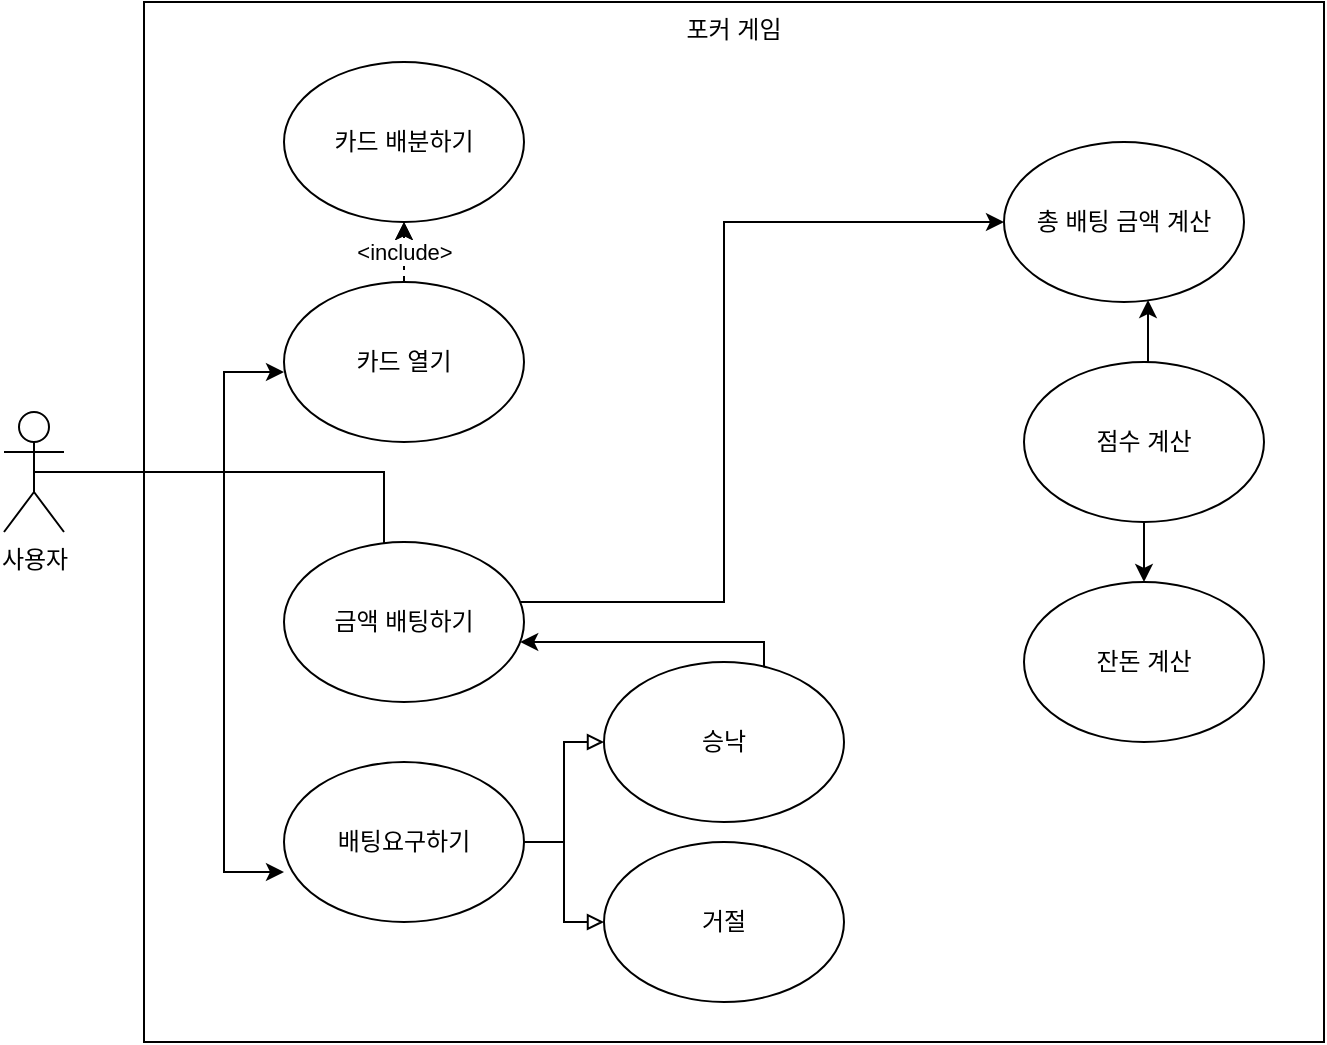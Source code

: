 <mxfile version="15.4.1" type="github">
  <diagram id="y-EOfLyRayrffuNytPgW" name="Page-1">
    <mxGraphModel dx="1182" dy="764" grid="1" gridSize="10" guides="1" tooltips="1" connect="1" arrows="1" fold="1" page="1" pageScale="1" pageWidth="827" pageHeight="1169" math="0" shadow="0">
      <root>
        <mxCell id="0" />
        <mxCell id="1" parent="0" />
        <mxCell id="BDkGL1UXGUK9MqZ0ccRs-2" value="포커 게임" style="rounded=0;whiteSpace=wrap;html=1;verticalAlign=top;" parent="1" vertex="1">
          <mxGeometry x="190" y="20" width="590" height="520" as="geometry" />
        </mxCell>
        <mxCell id="BDkGL1UXGUK9MqZ0ccRs-32" style="edgeStyle=orthogonalEdgeStyle;rounded=0;orthogonalLoop=1;jettySize=auto;html=1;exitX=0.5;exitY=0.5;exitDx=0;exitDy=0;exitPerimeter=0;fontColor=default;endArrow=classic;endFill=1;" parent="1" source="BDkGL1UXGUK9MqZ0ccRs-15" edge="1">
          <mxGeometry relative="1" as="geometry">
            <Array as="points">
              <mxPoint x="310" y="255" />
            </Array>
            <mxPoint x="310" y="305.559" as="targetPoint" />
          </mxGeometry>
        </mxCell>
        <mxCell id="BDkGL1UXGUK9MqZ0ccRs-34" style="edgeStyle=orthogonalEdgeStyle;rounded=0;orthogonalLoop=1;jettySize=auto;html=1;exitX=0.5;exitY=0.5;exitDx=0;exitDy=0;exitPerimeter=0;fontColor=default;endArrow=classic;endFill=1;" parent="1" source="BDkGL1UXGUK9MqZ0ccRs-15" edge="1">
          <mxGeometry relative="1" as="geometry">
            <Array as="points">
              <mxPoint x="230" y="255" />
              <mxPoint x="230" y="455" />
            </Array>
            <mxPoint x="260" y="455" as="targetPoint" />
          </mxGeometry>
        </mxCell>
        <mxCell id="eUcnEjtrqgw-609uE-4Z-16" style="edgeStyle=orthogonalEdgeStyle;rounded=0;orthogonalLoop=1;jettySize=auto;html=1;endArrow=classic;endFill=1;" edge="1" parent="1" source="BDkGL1UXGUK9MqZ0ccRs-15">
          <mxGeometry relative="1" as="geometry">
            <mxPoint x="260" y="205" as="targetPoint" />
            <Array as="points">
              <mxPoint x="230" y="255" />
              <mxPoint x="230" y="205" />
            </Array>
          </mxGeometry>
        </mxCell>
        <mxCell id="BDkGL1UXGUK9MqZ0ccRs-15" value="사용자" style="shape=umlActor;verticalLabelPosition=bottom;verticalAlign=top;html=1;outlineConnect=0;" parent="1" vertex="1">
          <mxGeometry x="120" y="225" width="30" height="60" as="geometry" />
        </mxCell>
        <mxCell id="eUcnEjtrqgw-609uE-4Z-12" value="&amp;lt;include&amp;gt;" style="edgeStyle=orthogonalEdgeStyle;rounded=0;orthogonalLoop=1;jettySize=auto;html=1;endArrow=classic;endFill=1;dashed=1;" edge="1" parent="1" source="BDkGL1UXGUK9MqZ0ccRs-22" target="FhCvCFaldwQa_D8-2yYc-1">
          <mxGeometry relative="1" as="geometry" />
        </mxCell>
        <mxCell id="eUcnEjtrqgw-609uE-4Z-13" value="&amp;lt;include&amp;gt;" style="edgeStyle=orthogonalEdgeStyle;rounded=0;orthogonalLoop=1;jettySize=auto;html=1;endArrow=classic;endFill=1;dashed=1;startArrow=none;" edge="1" parent="1" source="BDkGL1UXGUK9MqZ0ccRs-22" target="FhCvCFaldwQa_D8-2yYc-1">
          <mxGeometry relative="1" as="geometry">
            <Array as="points">
              <mxPoint x="320" y="220" />
              <mxPoint x="485" y="220" />
            </Array>
          </mxGeometry>
        </mxCell>
        <mxCell id="eUcnEjtrqgw-609uE-4Z-18" style="edgeStyle=orthogonalEdgeStyle;rounded=0;orthogonalLoop=1;jettySize=auto;html=1;endArrow=classic;endFill=1;" edge="1" parent="1" source="BDkGL1UXGUK9MqZ0ccRs-31" target="eUcnEjtrqgw-609uE-4Z-14">
          <mxGeometry relative="1" as="geometry">
            <Array as="points">
              <mxPoint x="480" y="320" />
              <mxPoint x="480" y="130" />
            </Array>
          </mxGeometry>
        </mxCell>
        <mxCell id="BDkGL1UXGUK9MqZ0ccRs-31" value="금액 배팅하기" style="ellipse;whiteSpace=wrap;html=1;fontColor=default;align=center;verticalAlign=middle;" parent="1" vertex="1">
          <mxGeometry x="260" y="290" width="120" height="80" as="geometry" />
        </mxCell>
        <mxCell id="eUcnEjtrqgw-609uE-4Z-3" style="edgeStyle=orthogonalEdgeStyle;rounded=0;orthogonalLoop=1;jettySize=auto;html=1;endArrow=block;endFill=0;" edge="1" parent="1" source="BDkGL1UXGUK9MqZ0ccRs-33" target="eUcnEjtrqgw-609uE-4Z-1">
          <mxGeometry relative="1" as="geometry" />
        </mxCell>
        <mxCell id="eUcnEjtrqgw-609uE-4Z-4" style="edgeStyle=orthogonalEdgeStyle;rounded=0;orthogonalLoop=1;jettySize=auto;html=1;endArrow=block;endFill=0;" edge="1" parent="1" source="BDkGL1UXGUK9MqZ0ccRs-33" target="eUcnEjtrqgw-609uE-4Z-2">
          <mxGeometry relative="1" as="geometry" />
        </mxCell>
        <mxCell id="BDkGL1UXGUK9MqZ0ccRs-33" value="배팅요구하기" style="ellipse;whiteSpace=wrap;html=1;fontColor=default;align=center;verticalAlign=middle;" parent="1" vertex="1">
          <mxGeometry x="260" y="400" width="120" height="80" as="geometry" />
        </mxCell>
        <mxCell id="FhCvCFaldwQa_D8-2yYc-1" value="카드 배분하기" style="ellipse;whiteSpace=wrap;html=1;" parent="1" vertex="1">
          <mxGeometry x="260" y="50" width="120" height="80" as="geometry" />
        </mxCell>
        <mxCell id="eUcnEjtrqgw-609uE-4Z-9" style="edgeStyle=orthogonalEdgeStyle;rounded=0;orthogonalLoop=1;jettySize=auto;html=1;endArrow=classic;endFill=1;" edge="1" parent="1" source="eUcnEjtrqgw-609uE-4Z-1" target="BDkGL1UXGUK9MqZ0ccRs-31">
          <mxGeometry relative="1" as="geometry">
            <Array as="points">
              <mxPoint x="500" y="340" />
            </Array>
          </mxGeometry>
        </mxCell>
        <mxCell id="eUcnEjtrqgw-609uE-4Z-1" value="승낙" style="ellipse;whiteSpace=wrap;html=1;" vertex="1" parent="1">
          <mxGeometry x="420" y="350" width="120" height="80" as="geometry" />
        </mxCell>
        <mxCell id="eUcnEjtrqgw-609uE-4Z-2" value="거절" style="ellipse;whiteSpace=wrap;html=1;" vertex="1" parent="1">
          <mxGeometry x="420" y="440" width="120" height="80" as="geometry" />
        </mxCell>
        <mxCell id="eUcnEjtrqgw-609uE-4Z-11" style="edgeStyle=orthogonalEdgeStyle;rounded=0;orthogonalLoop=1;jettySize=auto;html=1;endArrow=classic;endFill=1;" edge="1" parent="1" source="eUcnEjtrqgw-609uE-4Z-5" target="eUcnEjtrqgw-609uE-4Z-10">
          <mxGeometry relative="1" as="geometry" />
        </mxCell>
        <mxCell id="eUcnEjtrqgw-609uE-4Z-20" style="edgeStyle=orthogonalEdgeStyle;rounded=0;orthogonalLoop=1;jettySize=auto;html=1;exitX=0.5;exitY=0;exitDx=0;exitDy=0;entryX=0.6;entryY=0.988;entryDx=0;entryDy=0;entryPerimeter=0;endArrow=classic;endFill=1;" edge="1" parent="1" source="eUcnEjtrqgw-609uE-4Z-5" target="eUcnEjtrqgw-609uE-4Z-14">
          <mxGeometry relative="1" as="geometry" />
        </mxCell>
        <mxCell id="eUcnEjtrqgw-609uE-4Z-5" value="점수 계산" style="ellipse;whiteSpace=wrap;html=1;" vertex="1" parent="1">
          <mxGeometry x="630" y="200" width="120" height="80" as="geometry" />
        </mxCell>
        <mxCell id="eUcnEjtrqgw-609uE-4Z-10" value="잔돈 계산" style="ellipse;whiteSpace=wrap;html=1;" vertex="1" parent="1">
          <mxGeometry x="630" y="310" width="120" height="80" as="geometry" />
        </mxCell>
        <mxCell id="eUcnEjtrqgw-609uE-4Z-14" value="총 배팅 금액 계산" style="ellipse;whiteSpace=wrap;html=1;" vertex="1" parent="1">
          <mxGeometry x="620" y="90" width="120" height="80" as="geometry" />
        </mxCell>
        <mxCell id="BDkGL1UXGUK9MqZ0ccRs-22" value="카드 열기" style="ellipse;whiteSpace=wrap;html=1;fontColor=default;align=center;verticalAlign=middle;" parent="1" vertex="1">
          <mxGeometry x="260" y="160" width="120" height="80" as="geometry" />
        </mxCell>
      </root>
    </mxGraphModel>
  </diagram>
</mxfile>
